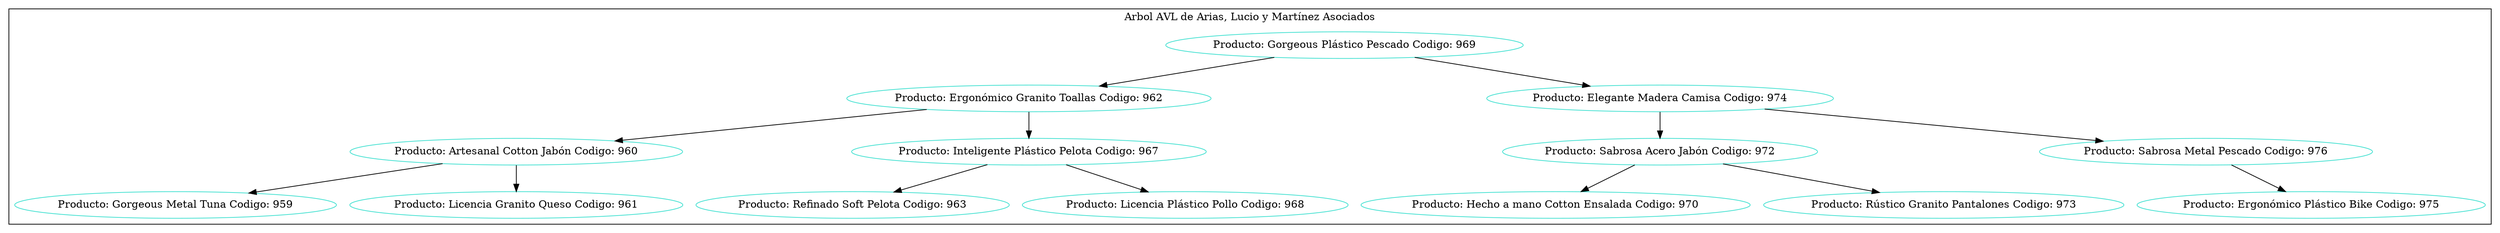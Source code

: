 digraph Hash{
node [color ="turquoise"];
subgraph clusterMarco {label="Arbol AVL de Arias, Lucio y Martínez Asociados";color=black;
node[label="Producto: Gorgeous Plástico Pescado Codigo: 969"]969;
node[label="Producto: Ergonómico Granito Toallas Codigo: 962"]962;
node[label="Producto: Artesanal Cotton Jabón Codigo: 960"]960;
node[label="Producto: Gorgeous Metal Tuna Codigo: 959"]959;
node[label="Producto: Licencia Granito Queso Codigo: 961"]961;
node[label="Producto: Inteligente Plástico Pelota Codigo: 967"]967;
node[label="Producto: Refinado Soft Pelota Codigo: 963"]963;
node[label="Producto: Licencia Plástico Pollo Codigo: 968"]968;
node[label="Producto: Elegante Madera Camisa Codigo: 974"]974;
node[label="Producto: Sabrosa Acero Jabón Codigo: 972"]972;
node[label="Producto: Hecho a mano Cotton Ensalada Codigo: 970"]970;
node[label="Producto: Rústico Granito Pantalones Codigo: 973"]973;
node[label="Producto: Sabrosa Metal Pescado Codigo: 976"]976;
node[label="Producto: Ergonómico Plástico Bike Codigo: 975"]975;
960->959;
960->961;
962->960;
967->963;
967->968;
962->967;
969->962;
972->970;
972->973;
974->972;
976->975;
974->976;
969->974;
}
}
